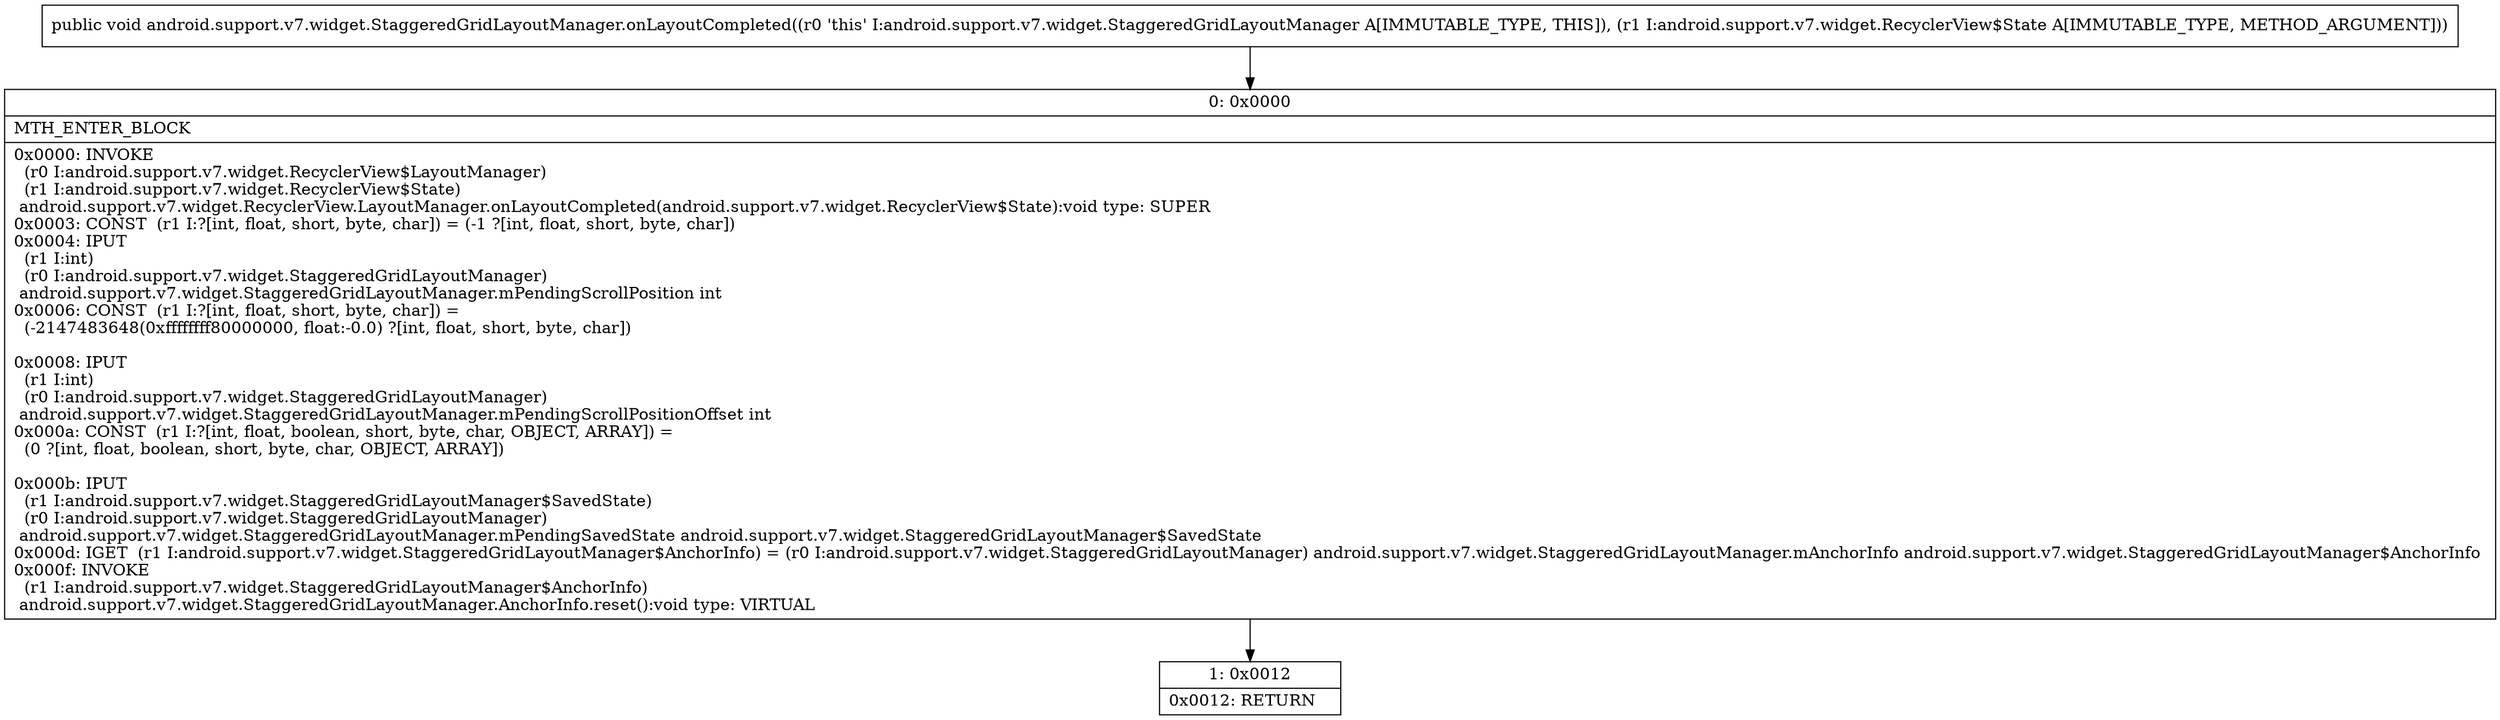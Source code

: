 digraph "CFG forandroid.support.v7.widget.StaggeredGridLayoutManager.onLayoutCompleted(Landroid\/support\/v7\/widget\/RecyclerView$State;)V" {
Node_0 [shape=record,label="{0\:\ 0x0000|MTH_ENTER_BLOCK\l|0x0000: INVOKE  \l  (r0 I:android.support.v7.widget.RecyclerView$LayoutManager)\l  (r1 I:android.support.v7.widget.RecyclerView$State)\l android.support.v7.widget.RecyclerView.LayoutManager.onLayoutCompleted(android.support.v7.widget.RecyclerView$State):void type: SUPER \l0x0003: CONST  (r1 I:?[int, float, short, byte, char]) = (\-1 ?[int, float, short, byte, char]) \l0x0004: IPUT  \l  (r1 I:int)\l  (r0 I:android.support.v7.widget.StaggeredGridLayoutManager)\l android.support.v7.widget.StaggeredGridLayoutManager.mPendingScrollPosition int \l0x0006: CONST  (r1 I:?[int, float, short, byte, char]) = \l  (\-2147483648(0xffffffff80000000, float:\-0.0) ?[int, float, short, byte, char])\l \l0x0008: IPUT  \l  (r1 I:int)\l  (r0 I:android.support.v7.widget.StaggeredGridLayoutManager)\l android.support.v7.widget.StaggeredGridLayoutManager.mPendingScrollPositionOffset int \l0x000a: CONST  (r1 I:?[int, float, boolean, short, byte, char, OBJECT, ARRAY]) = \l  (0 ?[int, float, boolean, short, byte, char, OBJECT, ARRAY])\l \l0x000b: IPUT  \l  (r1 I:android.support.v7.widget.StaggeredGridLayoutManager$SavedState)\l  (r0 I:android.support.v7.widget.StaggeredGridLayoutManager)\l android.support.v7.widget.StaggeredGridLayoutManager.mPendingSavedState android.support.v7.widget.StaggeredGridLayoutManager$SavedState \l0x000d: IGET  (r1 I:android.support.v7.widget.StaggeredGridLayoutManager$AnchorInfo) = (r0 I:android.support.v7.widget.StaggeredGridLayoutManager) android.support.v7.widget.StaggeredGridLayoutManager.mAnchorInfo android.support.v7.widget.StaggeredGridLayoutManager$AnchorInfo \l0x000f: INVOKE  \l  (r1 I:android.support.v7.widget.StaggeredGridLayoutManager$AnchorInfo)\l android.support.v7.widget.StaggeredGridLayoutManager.AnchorInfo.reset():void type: VIRTUAL \l}"];
Node_1 [shape=record,label="{1\:\ 0x0012|0x0012: RETURN   \l}"];
MethodNode[shape=record,label="{public void android.support.v7.widget.StaggeredGridLayoutManager.onLayoutCompleted((r0 'this' I:android.support.v7.widget.StaggeredGridLayoutManager A[IMMUTABLE_TYPE, THIS]), (r1 I:android.support.v7.widget.RecyclerView$State A[IMMUTABLE_TYPE, METHOD_ARGUMENT])) }"];
MethodNode -> Node_0;
Node_0 -> Node_1;
}

